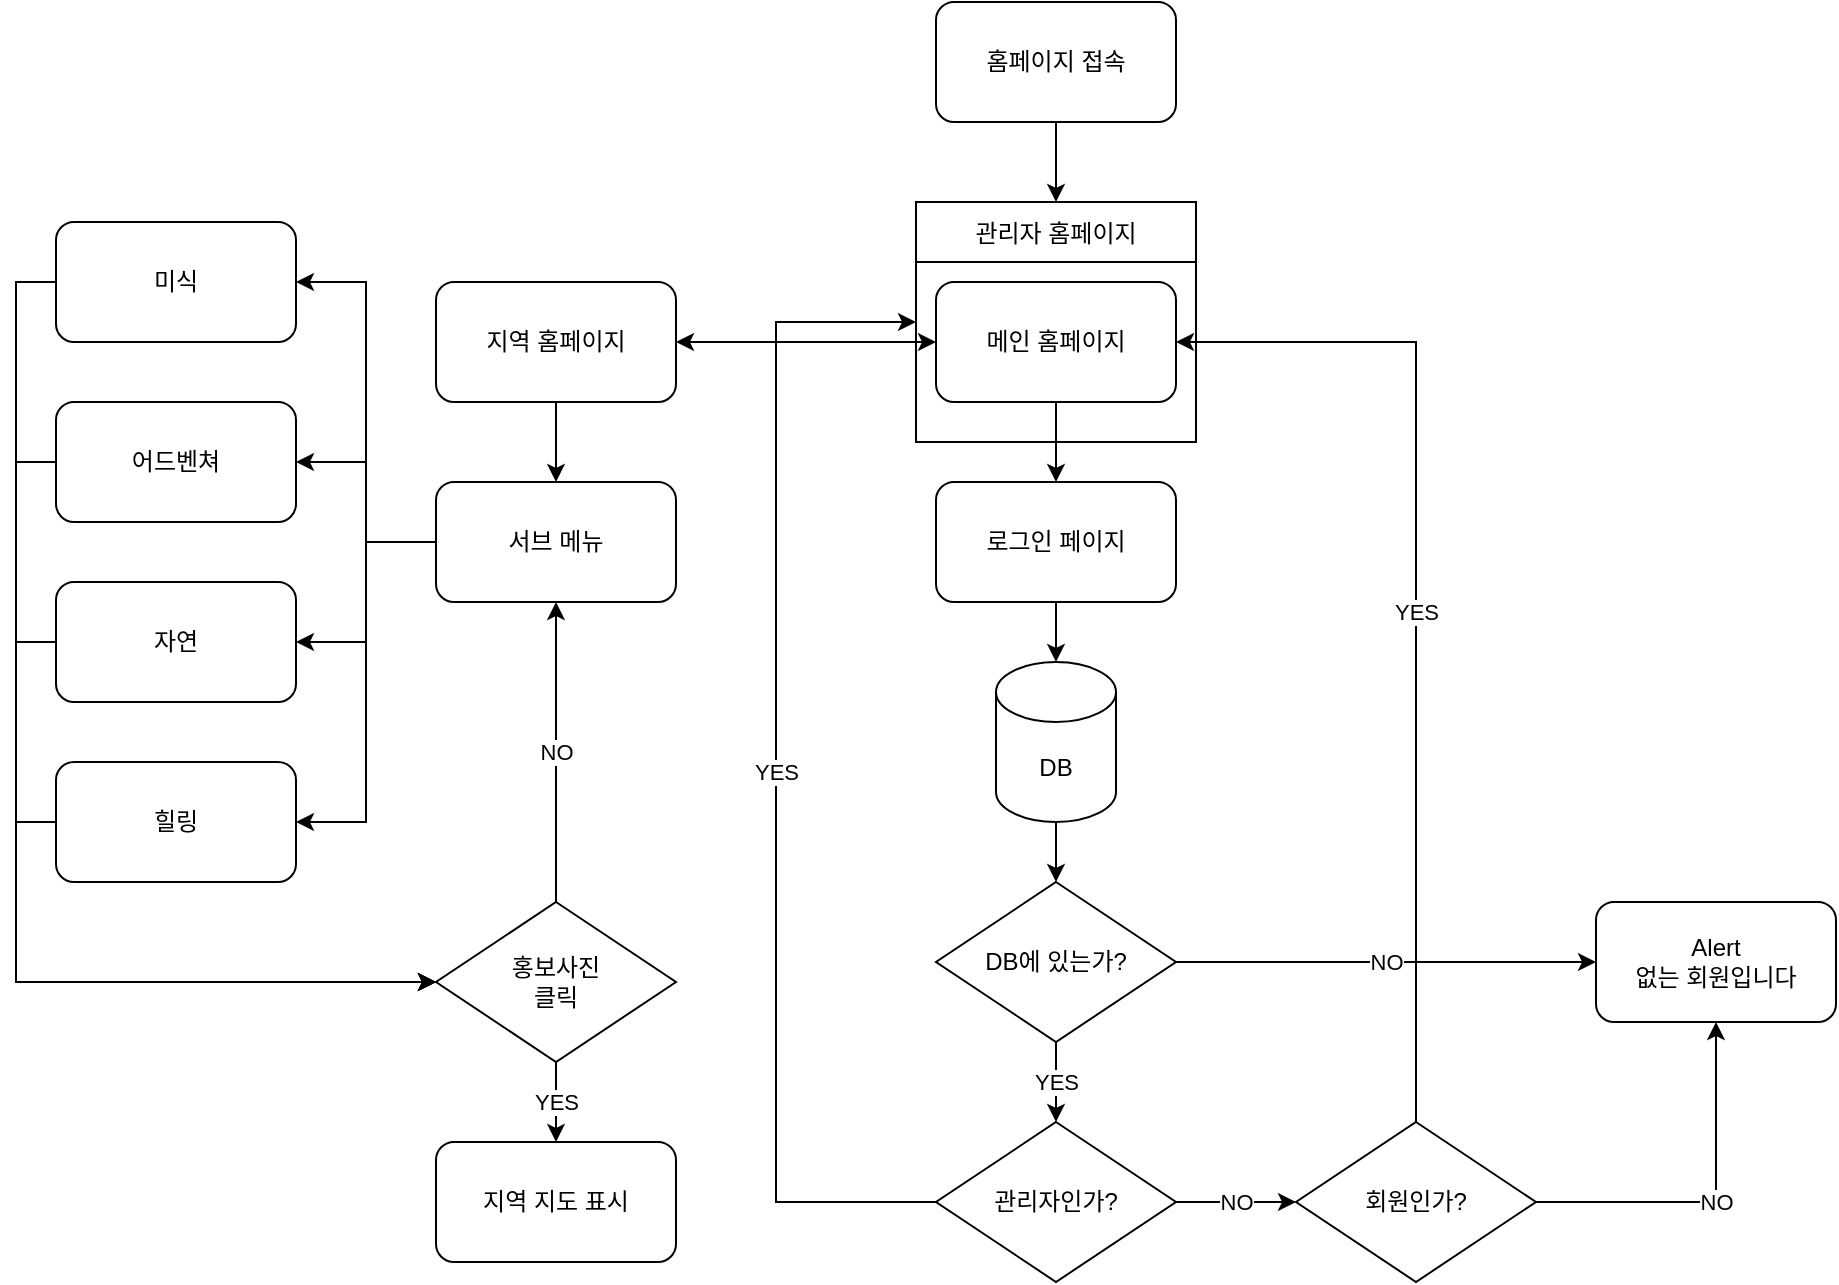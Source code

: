 <mxfile version="15.5.9" type="github">
  <diagram id="wEUWDhrLtQ7qWJUwgqZ3" name="Page-1">
    <mxGraphModel dx="1422" dy="794" grid="1" gridSize="10" guides="1" tooltips="1" connect="1" arrows="1" fold="1" page="1" pageScale="1" pageWidth="1600" pageHeight="1600" math="0" shadow="0">
      <root>
        <mxCell id="0" />
        <mxCell id="1" parent="0" />
        <mxCell id="2wDuuPoUSpi1u29aejhP-13" style="edgeStyle=orthogonalEdgeStyle;rounded=0;orthogonalLoop=1;jettySize=auto;html=1;entryX=0.5;entryY=0;entryDx=0;entryDy=0;" edge="1" parent="1" source="2wDuuPoUSpi1u29aejhP-2" target="2wDuuPoUSpi1u29aejhP-3">
          <mxGeometry relative="1" as="geometry" />
        </mxCell>
        <mxCell id="2wDuuPoUSpi1u29aejhP-26" style="edgeStyle=orthogonalEdgeStyle;rounded=0;jumpStyle=arc;jumpSize=6;orthogonalLoop=1;jettySize=auto;html=1;entryX=1;entryY=0.5;entryDx=0;entryDy=0;endArrow=classic;endFill=1;startArrow=classic;startFill=1;" edge="1" parent="1" source="2wDuuPoUSpi1u29aejhP-2" target="2wDuuPoUSpi1u29aejhP-25">
          <mxGeometry relative="1" as="geometry" />
        </mxCell>
        <mxCell id="2wDuuPoUSpi1u29aejhP-2" value="메인 홈페이지" style="rounded=1;whiteSpace=wrap;html=1;" vertex="1" parent="1">
          <mxGeometry x="760" y="530" width="120" height="60" as="geometry" />
        </mxCell>
        <mxCell id="2wDuuPoUSpi1u29aejhP-12" style="edgeStyle=orthogonalEdgeStyle;rounded=0;orthogonalLoop=1;jettySize=auto;html=1;" edge="1" parent="1" source="2wDuuPoUSpi1u29aejhP-3" target="2wDuuPoUSpi1u29aejhP-5">
          <mxGeometry relative="1" as="geometry" />
        </mxCell>
        <mxCell id="2wDuuPoUSpi1u29aejhP-3" value="로그인 페이지" style="rounded=1;whiteSpace=wrap;html=1;" vertex="1" parent="1">
          <mxGeometry x="760" y="630" width="120" height="60" as="geometry" />
        </mxCell>
        <mxCell id="2wDuuPoUSpi1u29aejhP-11" style="edgeStyle=orthogonalEdgeStyle;rounded=0;orthogonalLoop=1;jettySize=auto;html=1;" edge="1" parent="1" source="2wDuuPoUSpi1u29aejhP-5" target="2wDuuPoUSpi1u29aejhP-6">
          <mxGeometry relative="1" as="geometry" />
        </mxCell>
        <mxCell id="2wDuuPoUSpi1u29aejhP-5" value="DB" style="shape=cylinder3;whiteSpace=wrap;html=1;boundedLbl=1;backgroundOutline=1;size=15;" vertex="1" parent="1">
          <mxGeometry x="790" y="720" width="60" height="80" as="geometry" />
        </mxCell>
        <mxCell id="2wDuuPoUSpi1u29aejhP-9" value="YES" style="edgeStyle=orthogonalEdgeStyle;rounded=0;orthogonalLoop=1;jettySize=auto;html=1;" edge="1" parent="1" source="2wDuuPoUSpi1u29aejhP-6" target="2wDuuPoUSpi1u29aejhP-7">
          <mxGeometry relative="1" as="geometry" />
        </mxCell>
        <mxCell id="2wDuuPoUSpi1u29aejhP-21" value="NO" style="rounded=0;orthogonalLoop=1;jettySize=auto;html=1;edgeStyle=orthogonalEdgeStyle;jumpStyle=arc;jumpSize=6;" edge="1" parent="1" source="2wDuuPoUSpi1u29aejhP-6" target="2wDuuPoUSpi1u29aejhP-20">
          <mxGeometry relative="1" as="geometry" />
        </mxCell>
        <mxCell id="2wDuuPoUSpi1u29aejhP-6" value="DB에 있는가?" style="rhombus;whiteSpace=wrap;html=1;" vertex="1" parent="1">
          <mxGeometry x="760" y="830" width="120" height="80" as="geometry" />
        </mxCell>
        <mxCell id="2wDuuPoUSpi1u29aejhP-10" value="NO" style="edgeStyle=orthogonalEdgeStyle;rounded=0;orthogonalLoop=1;jettySize=auto;html=1;entryX=0;entryY=0.5;entryDx=0;entryDy=0;" edge="1" parent="1" source="2wDuuPoUSpi1u29aejhP-7" target="2wDuuPoUSpi1u29aejhP-8">
          <mxGeometry relative="1" as="geometry" />
        </mxCell>
        <mxCell id="2wDuuPoUSpi1u29aejhP-19" value="YES" style="edgeStyle=orthogonalEdgeStyle;rounded=0;orthogonalLoop=1;jettySize=auto;html=1;entryX=0;entryY=0.5;entryDx=0;entryDy=0;exitX=0;exitY=0.5;exitDx=0;exitDy=0;" edge="1" parent="1" source="2wDuuPoUSpi1u29aejhP-7" target="2wDuuPoUSpi1u29aejhP-15">
          <mxGeometry relative="1" as="geometry">
            <Array as="points">
              <mxPoint x="680" y="990" />
              <mxPoint x="680" y="550" />
            </Array>
          </mxGeometry>
        </mxCell>
        <mxCell id="2wDuuPoUSpi1u29aejhP-7" value="관리자인가?" style="rhombus;whiteSpace=wrap;html=1;" vertex="1" parent="1">
          <mxGeometry x="760" y="950" width="120" height="80" as="geometry" />
        </mxCell>
        <mxCell id="2wDuuPoUSpi1u29aejhP-14" value="YES" style="edgeStyle=orthogonalEdgeStyle;rounded=0;orthogonalLoop=1;jettySize=auto;html=1;entryX=1;entryY=0.5;entryDx=0;entryDy=0;elbow=vertical;exitX=0.5;exitY=0;exitDx=0;exitDy=0;" edge="1" parent="1" source="2wDuuPoUSpi1u29aejhP-8" target="2wDuuPoUSpi1u29aejhP-2">
          <mxGeometry relative="1" as="geometry" />
        </mxCell>
        <mxCell id="2wDuuPoUSpi1u29aejhP-22" value="NO" style="edgeStyle=orthogonalEdgeStyle;rounded=0;jumpStyle=arc;jumpSize=6;orthogonalLoop=1;jettySize=auto;html=1;entryX=0.5;entryY=1;entryDx=0;entryDy=0;" edge="1" parent="1" source="2wDuuPoUSpi1u29aejhP-8" target="2wDuuPoUSpi1u29aejhP-20">
          <mxGeometry relative="1" as="geometry" />
        </mxCell>
        <mxCell id="2wDuuPoUSpi1u29aejhP-8" value="회원인가?" style="rhombus;whiteSpace=wrap;html=1;" vertex="1" parent="1">
          <mxGeometry x="940" y="950" width="120" height="80" as="geometry" />
        </mxCell>
        <mxCell id="2wDuuPoUSpi1u29aejhP-15" value="관리자 홈페이지" style="swimlane;fontStyle=0;childLayout=stackLayout;horizontal=1;startSize=30;horizontalStack=0;resizeParent=1;resizeParentMax=0;resizeLast=0;collapsible=1;marginBottom=0;" vertex="1" parent="1">
          <mxGeometry x="750" y="490" width="140" height="120" as="geometry" />
        </mxCell>
        <mxCell id="2wDuuPoUSpi1u29aejhP-20" value="Alert&lt;br&gt;없는 회원입니다" style="rounded=1;whiteSpace=wrap;html=1;" vertex="1" parent="1">
          <mxGeometry x="1090" y="840" width="120" height="60" as="geometry" />
        </mxCell>
        <mxCell id="2wDuuPoUSpi1u29aejhP-24" style="edgeStyle=orthogonalEdgeStyle;rounded=0;jumpStyle=arc;jumpSize=6;orthogonalLoop=1;jettySize=auto;html=1;entryX=0.5;entryY=0;entryDx=0;entryDy=0;" edge="1" parent="1" source="2wDuuPoUSpi1u29aejhP-23" target="2wDuuPoUSpi1u29aejhP-15">
          <mxGeometry relative="1" as="geometry" />
        </mxCell>
        <mxCell id="2wDuuPoUSpi1u29aejhP-23" value="홈페이지 접속" style="rounded=1;whiteSpace=wrap;html=1;" vertex="1" parent="1">
          <mxGeometry x="760" y="390" width="120" height="60" as="geometry" />
        </mxCell>
        <mxCell id="2wDuuPoUSpi1u29aejhP-28" value="" style="edgeStyle=orthogonalEdgeStyle;rounded=0;jumpStyle=arc;jumpSize=6;orthogonalLoop=1;jettySize=auto;html=1;endArrow=classic;endFill=1;" edge="1" parent="1" source="2wDuuPoUSpi1u29aejhP-25" target="2wDuuPoUSpi1u29aejhP-27">
          <mxGeometry relative="1" as="geometry" />
        </mxCell>
        <mxCell id="2wDuuPoUSpi1u29aejhP-25" value="지역 홈페이지" style="rounded=1;whiteSpace=wrap;html=1;" vertex="1" parent="1">
          <mxGeometry x="510" y="530" width="120" height="60" as="geometry" />
        </mxCell>
        <mxCell id="2wDuuPoUSpi1u29aejhP-41" style="edgeStyle=orthogonalEdgeStyle;rounded=0;jumpStyle=arc;jumpSize=6;orthogonalLoop=1;jettySize=auto;html=1;entryX=1;entryY=0.5;entryDx=0;entryDy=0;endArrow=classic;endFill=1;" edge="1" parent="1" source="2wDuuPoUSpi1u29aejhP-27" target="2wDuuPoUSpi1u29aejhP-39">
          <mxGeometry relative="1" as="geometry" />
        </mxCell>
        <mxCell id="2wDuuPoUSpi1u29aejhP-42" style="edgeStyle=orthogonalEdgeStyle;rounded=0;jumpStyle=arc;jumpSize=6;orthogonalLoop=1;jettySize=auto;html=1;entryX=1;entryY=0.5;entryDx=0;entryDy=0;endArrow=classic;endFill=1;" edge="1" parent="1" source="2wDuuPoUSpi1u29aejhP-27" target="2wDuuPoUSpi1u29aejhP-38">
          <mxGeometry relative="1" as="geometry" />
        </mxCell>
        <mxCell id="2wDuuPoUSpi1u29aejhP-43" style="edgeStyle=orthogonalEdgeStyle;rounded=0;jumpStyle=arc;jumpSize=6;orthogonalLoop=1;jettySize=auto;html=1;entryX=1;entryY=0.5;entryDx=0;entryDy=0;endArrow=classic;endFill=1;" edge="1" parent="1" source="2wDuuPoUSpi1u29aejhP-27" target="2wDuuPoUSpi1u29aejhP-34">
          <mxGeometry relative="1" as="geometry" />
        </mxCell>
        <mxCell id="2wDuuPoUSpi1u29aejhP-44" style="edgeStyle=orthogonalEdgeStyle;rounded=0;jumpStyle=arc;jumpSize=6;orthogonalLoop=1;jettySize=auto;html=1;entryX=1;entryY=0.5;entryDx=0;entryDy=0;endArrow=classic;endFill=1;" edge="1" parent="1" source="2wDuuPoUSpi1u29aejhP-27" target="2wDuuPoUSpi1u29aejhP-40">
          <mxGeometry relative="1" as="geometry" />
        </mxCell>
        <mxCell id="2wDuuPoUSpi1u29aejhP-27" value="서브 메뉴" style="whiteSpace=wrap;html=1;rounded=1;" vertex="1" parent="1">
          <mxGeometry x="510" y="630" width="120" height="60" as="geometry" />
        </mxCell>
        <mxCell id="2wDuuPoUSpi1u29aejhP-47" style="edgeStyle=orthogonalEdgeStyle;rounded=0;jumpStyle=arc;jumpSize=6;orthogonalLoop=1;jettySize=auto;html=1;entryX=0;entryY=0.5;entryDx=0;entryDy=0;startArrow=none;startFill=0;endArrow=classic;endFill=1;exitX=0;exitY=0.5;exitDx=0;exitDy=0;" edge="1" parent="1" source="2wDuuPoUSpi1u29aejhP-34" target="2wDuuPoUSpi1u29aejhP-46">
          <mxGeometry relative="1" as="geometry" />
        </mxCell>
        <mxCell id="2wDuuPoUSpi1u29aejhP-34" value="미식" style="whiteSpace=wrap;html=1;rounded=1;" vertex="1" parent="1">
          <mxGeometry x="320" y="500" width="120" height="60" as="geometry" />
        </mxCell>
        <mxCell id="2wDuuPoUSpi1u29aejhP-49" style="edgeStyle=orthogonalEdgeStyle;rounded=0;jumpStyle=arc;jumpSize=6;orthogonalLoop=1;jettySize=auto;html=1;entryX=0;entryY=0.5;entryDx=0;entryDy=0;startArrow=none;startFill=0;endArrow=classic;endFill=1;exitX=0;exitY=0.5;exitDx=0;exitDy=0;" edge="1" parent="1" source="2wDuuPoUSpi1u29aejhP-38" target="2wDuuPoUSpi1u29aejhP-46">
          <mxGeometry relative="1" as="geometry" />
        </mxCell>
        <mxCell id="2wDuuPoUSpi1u29aejhP-38" value="어드벤쳐" style="rounded=1;whiteSpace=wrap;html=1;" vertex="1" parent="1">
          <mxGeometry x="320" y="590" width="120" height="60" as="geometry" />
        </mxCell>
        <mxCell id="2wDuuPoUSpi1u29aejhP-50" style="edgeStyle=orthogonalEdgeStyle;rounded=0;jumpStyle=arc;jumpSize=6;orthogonalLoop=1;jettySize=auto;html=1;entryX=0;entryY=0.5;entryDx=0;entryDy=0;startArrow=none;startFill=0;endArrow=classic;endFill=1;exitX=0;exitY=0.5;exitDx=0;exitDy=0;" edge="1" parent="1" source="2wDuuPoUSpi1u29aejhP-39" target="2wDuuPoUSpi1u29aejhP-46">
          <mxGeometry relative="1" as="geometry" />
        </mxCell>
        <mxCell id="2wDuuPoUSpi1u29aejhP-39" value="자연" style="rounded=1;whiteSpace=wrap;html=1;" vertex="1" parent="1">
          <mxGeometry x="320" y="680" width="120" height="60" as="geometry" />
        </mxCell>
        <mxCell id="2wDuuPoUSpi1u29aejhP-51" style="edgeStyle=orthogonalEdgeStyle;rounded=0;jumpStyle=arc;jumpSize=6;orthogonalLoop=1;jettySize=auto;html=1;entryX=0;entryY=0.5;entryDx=0;entryDy=0;startArrow=none;startFill=0;endArrow=classic;endFill=1;exitX=0;exitY=0.5;exitDx=0;exitDy=0;" edge="1" parent="1" source="2wDuuPoUSpi1u29aejhP-40" target="2wDuuPoUSpi1u29aejhP-46">
          <mxGeometry relative="1" as="geometry" />
        </mxCell>
        <mxCell id="2wDuuPoUSpi1u29aejhP-40" value="힐링" style="rounded=1;whiteSpace=wrap;html=1;" vertex="1" parent="1">
          <mxGeometry x="320" y="770" width="120" height="60" as="geometry" />
        </mxCell>
        <mxCell id="2wDuuPoUSpi1u29aejhP-52" value="NO" style="edgeStyle=orthogonalEdgeStyle;rounded=0;jumpStyle=arc;jumpSize=6;orthogonalLoop=1;jettySize=auto;html=1;entryX=0.5;entryY=1;entryDx=0;entryDy=0;startArrow=none;startFill=0;endArrow=classic;endFill=1;" edge="1" parent="1" source="2wDuuPoUSpi1u29aejhP-46" target="2wDuuPoUSpi1u29aejhP-27">
          <mxGeometry relative="1" as="geometry" />
        </mxCell>
        <mxCell id="2wDuuPoUSpi1u29aejhP-54" value="YES" style="edgeStyle=orthogonalEdgeStyle;rounded=0;jumpStyle=arc;jumpSize=6;orthogonalLoop=1;jettySize=auto;html=1;entryX=0.5;entryY=0;entryDx=0;entryDy=0;startArrow=none;startFill=0;endArrow=classic;endFill=1;" edge="1" parent="1" source="2wDuuPoUSpi1u29aejhP-46" target="2wDuuPoUSpi1u29aejhP-53">
          <mxGeometry relative="1" as="geometry" />
        </mxCell>
        <mxCell id="2wDuuPoUSpi1u29aejhP-46" value="홍보사진&lt;br&gt;클릭" style="rhombus;whiteSpace=wrap;html=1;" vertex="1" parent="1">
          <mxGeometry x="510" y="840" width="120" height="80" as="geometry" />
        </mxCell>
        <mxCell id="2wDuuPoUSpi1u29aejhP-53" value="지역 지도 표시" style="rounded=1;whiteSpace=wrap;html=1;" vertex="1" parent="1">
          <mxGeometry x="510" y="960" width="120" height="60" as="geometry" />
        </mxCell>
      </root>
    </mxGraphModel>
  </diagram>
</mxfile>
